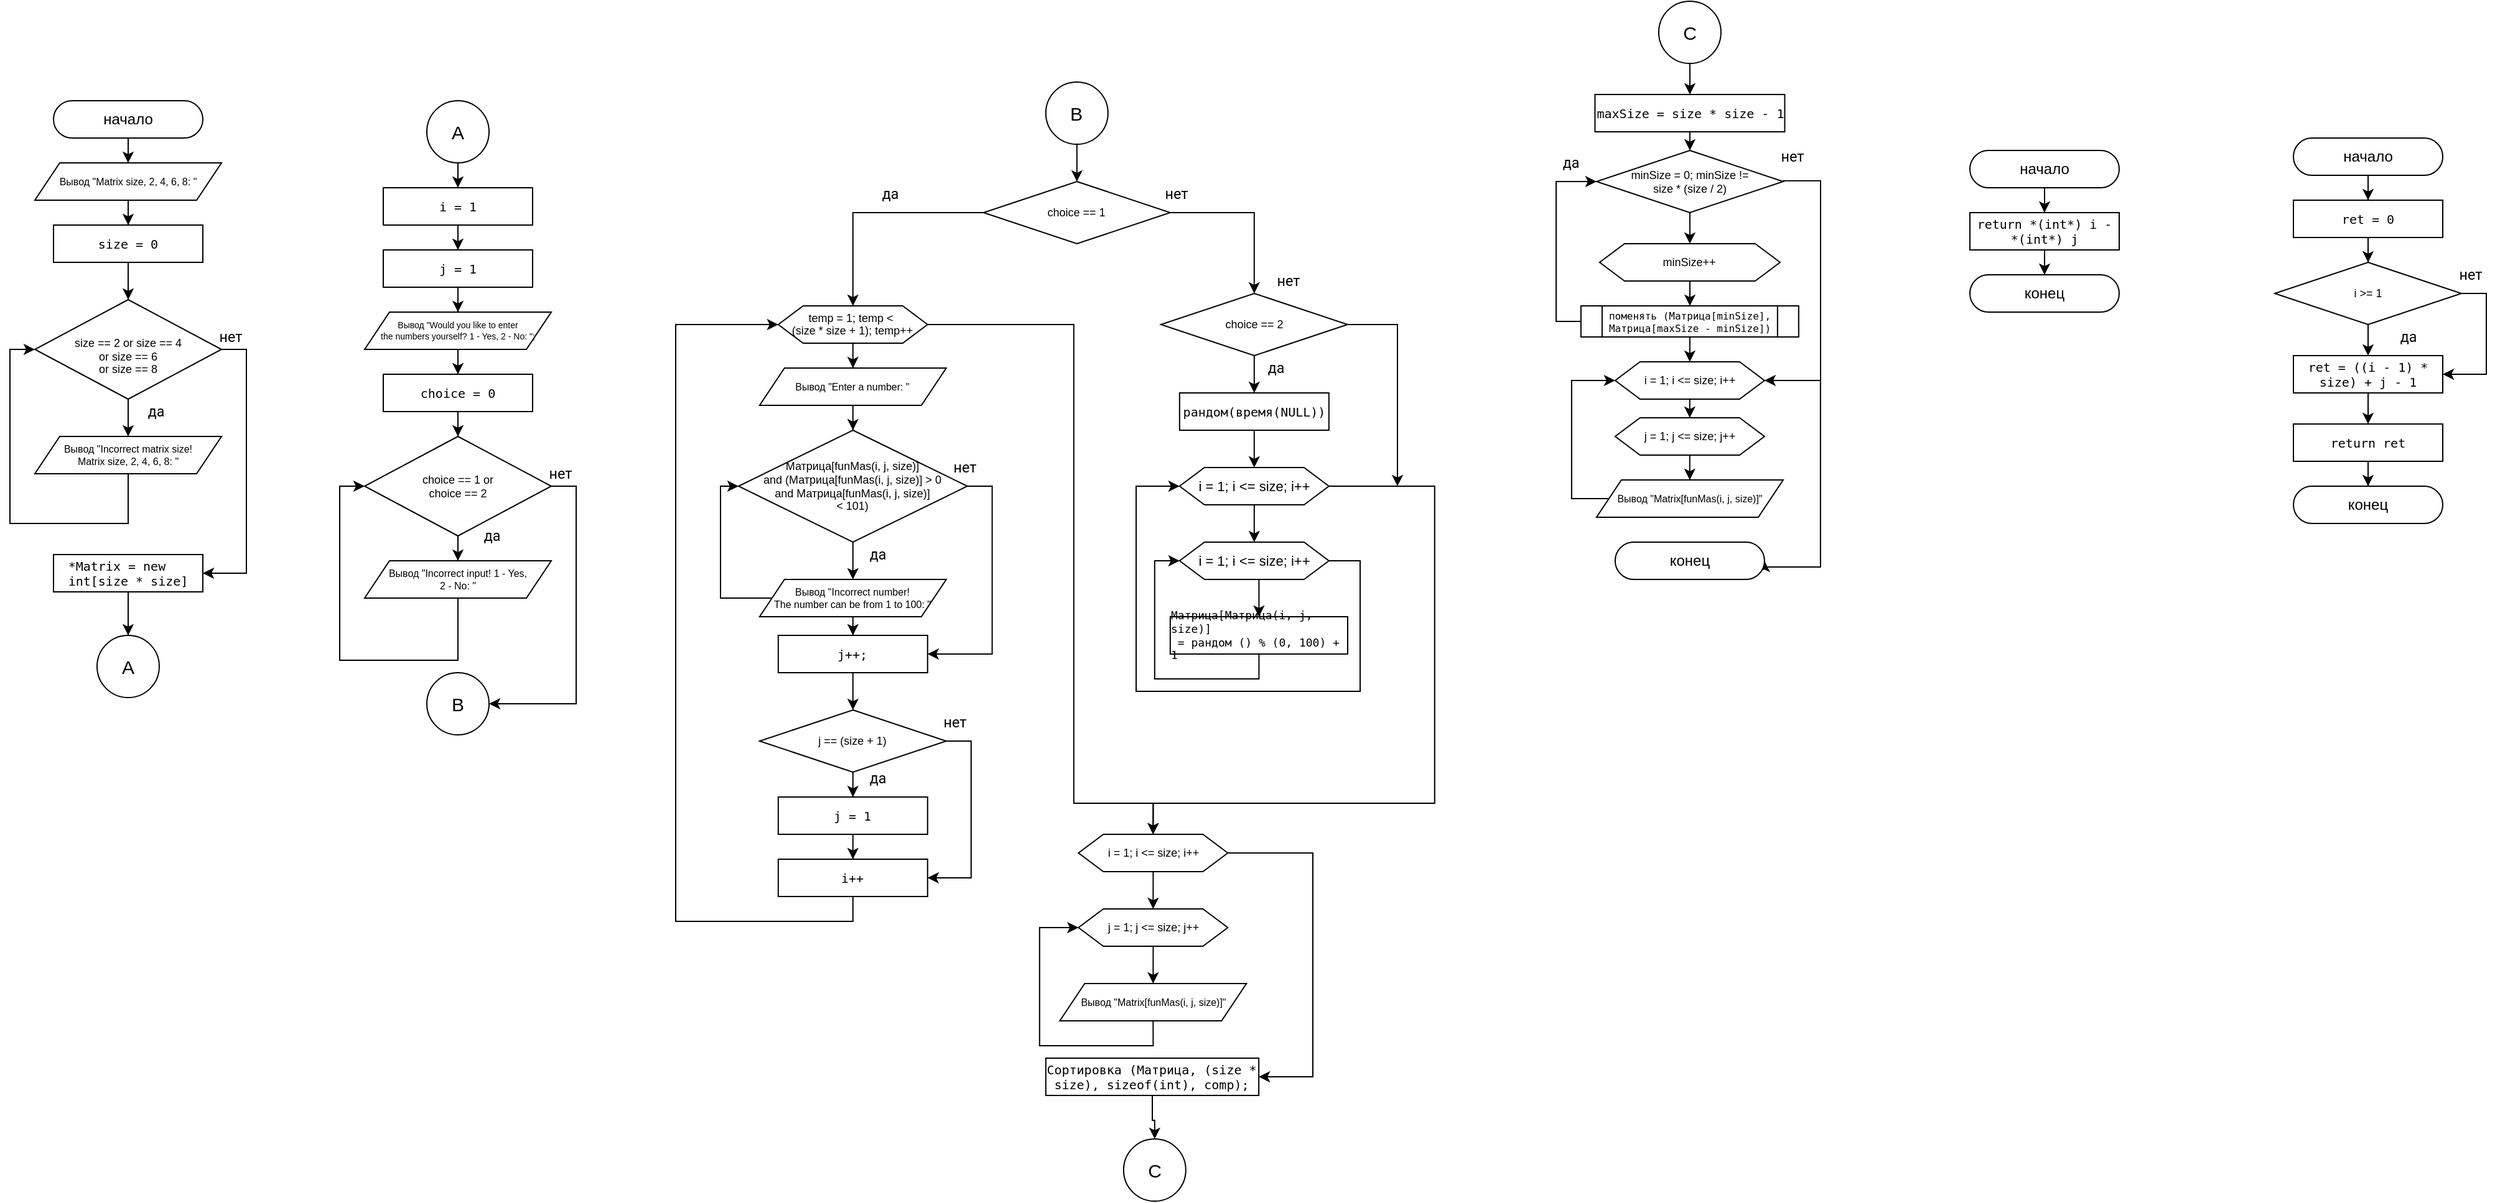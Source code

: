 <mxfile version="20.8.7" type="github">
  <diagram id="Y_IEjuaI5cXqmgyy_hS7" name="Страница">
    <mxGraphModel dx="850" dy="548" grid="1" gridSize="10" guides="1" tooltips="1" connect="1" arrows="1" fold="1" page="1" pageScale="1" pageWidth="2339" pageHeight="3300" math="0" shadow="0">
      <root>
        <mxCell id="0" />
        <mxCell id="1" parent="0" />
        <mxCell id="x-5i89btCheIKK4FW-0--2" style="edgeStyle=orthogonalEdgeStyle;rounded=0;orthogonalLoop=1;jettySize=auto;html=1;exitX=0.5;exitY=1;exitDx=0;exitDy=0;entryX=0.5;entryY=0;entryDx=0;entryDy=0;fontSize=8;" parent="1" source="mK9rLq9zBM36WiXKrl_F-1" target="x-5i89btCheIKK4FW-0--1" edge="1">
          <mxGeometry relative="1" as="geometry" />
        </mxCell>
        <mxCell id="mK9rLq9zBM36WiXKrl_F-1" value="начало" style="rounded=1;whiteSpace=wrap;html=1;arcSize=50;" parent="1" vertex="1">
          <mxGeometry x="230" y="120" width="120" height="30" as="geometry" />
        </mxCell>
        <mxCell id="x-5i89btCheIKK4FW-0--5" style="edgeStyle=orthogonalEdgeStyle;rounded=0;orthogonalLoop=1;jettySize=auto;html=1;entryX=0.5;entryY=0;entryDx=0;entryDy=0;fontSize=8;" parent="1" source="x-5i89btCheIKK4FW-0--1" target="x-5i89btCheIKK4FW-0--4" edge="1">
          <mxGeometry relative="1" as="geometry" />
        </mxCell>
        <mxCell id="x-5i89btCheIKK4FW-0--1" value="Вывод &quot;Matrix size, 2, 4, 6, 8: &quot;" style="shape=parallelogram;perimeter=parallelogramPerimeter;whiteSpace=wrap;html=1;fixedSize=1;fontSize=8;" parent="1" vertex="1">
          <mxGeometry x="215" y="170" width="150" height="30" as="geometry" />
        </mxCell>
        <mxCell id="7kiHVKLl3Hh9KTPLmdak-2" style="edgeStyle=orthogonalEdgeStyle;rounded=0;orthogonalLoop=1;jettySize=auto;html=1;entryX=0.5;entryY=0;entryDx=0;entryDy=0;fontSize=10;fontColor=#000000;" parent="1" source="x-5i89btCheIKK4FW-0--4" target="7kiHVKLl3Hh9KTPLmdak-1" edge="1">
          <mxGeometry relative="1" as="geometry" />
        </mxCell>
        <mxCell id="x-5i89btCheIKK4FW-0--4" value="&lt;div style=&quot;text-align: start; font-size: 10px;&quot;&gt;&lt;font face=&quot;monospace&quot; style=&quot;font-size: 10px;&quot;&gt;&lt;span style=&quot;font-size: 10px;&quot;&gt;size = 0&lt;/span&gt;&lt;/font&gt;&lt;br style=&quot;font-size: 10px;&quot;&gt;&lt;/div&gt;" style="rounded=0;whiteSpace=wrap;html=1;fontSize=10;" parent="1" vertex="1">
          <mxGeometry x="230" y="220" width="120" height="30" as="geometry" />
        </mxCell>
        <mxCell id="gKPYOEt3Fv3rmLkNHYa5-2" style="edgeStyle=orthogonalEdgeStyle;rounded=0;orthogonalLoop=1;jettySize=auto;html=1;entryX=0.5;entryY=0;entryDx=0;entryDy=0;fontSize=8;fontColor=#000000;" parent="1" source="7kiHVKLl3Hh9KTPLmdak-1" target="gKPYOEt3Fv3rmLkNHYa5-1" edge="1">
          <mxGeometry relative="1" as="geometry" />
        </mxCell>
        <mxCell id="L-mXM3Cv-d_AuBKnk3uo-3" style="edgeStyle=orthogonalEdgeStyle;rounded=0;orthogonalLoop=1;jettySize=auto;html=1;entryX=1;entryY=0.5;entryDx=0;entryDy=0;fontSize=8;fontColor=#000000;" parent="1" source="7kiHVKLl3Hh9KTPLmdak-1" target="L-mXM3Cv-d_AuBKnk3uo-2" edge="1">
          <mxGeometry relative="1" as="geometry">
            <Array as="points">
              <mxPoint x="385" y="320" />
              <mxPoint x="385" y="500" />
            </Array>
          </mxGeometry>
        </mxCell>
        <mxCell id="7kiHVKLl3Hh9KTPLmdak-1" value="&lt;br&gt;size == 2 or size == 4&lt;br&gt;or size == 6&lt;br&gt;or size == 8" style="rhombus;whiteSpace=wrap;html=1;fontSize=9;fontColor=#000000;" parent="1" vertex="1">
          <mxGeometry x="215" y="280" width="150" height="80" as="geometry" />
        </mxCell>
        <mxCell id="dNXK61_6NxY2yGkSKpoL-3" style="edgeStyle=orthogonalEdgeStyle;rounded=0;orthogonalLoop=1;jettySize=auto;html=1;fontSize=8;fontColor=#000000;entryX=0;entryY=0.5;entryDx=0;entryDy=0;" parent="1" source="gKPYOEt3Fv3rmLkNHYa5-1" target="7kiHVKLl3Hh9KTPLmdak-1" edge="1">
          <mxGeometry relative="1" as="geometry">
            <mxPoint x="260" y="440" as="targetPoint" />
            <Array as="points">
              <mxPoint x="290" y="460" />
              <mxPoint x="195" y="460" />
              <mxPoint x="195" y="320" />
            </Array>
          </mxGeometry>
        </mxCell>
        <mxCell id="gKPYOEt3Fv3rmLkNHYa5-1" value="Вывод &quot;Incorrect matrix size!&lt;br&gt;Matrix size, 2, 4, 6, 8: &quot;" style="shape=parallelogram;perimeter=parallelogramPerimeter;whiteSpace=wrap;html=1;fixedSize=1;fontSize=8;" parent="1" vertex="1">
          <mxGeometry x="215" y="390" width="150" height="30" as="geometry" />
        </mxCell>
        <mxCell id="dNXK61_6NxY2yGkSKpoL-1" value="&lt;div style=&quot;font-size: 1px&quot;&gt;&lt;font style=&quot;font-size:11.64px;font-family:Roboto;color:#000000;direction:ltr;letter-spacing:0px;line-height:120%;opacity:1&quot;&gt;да&lt;/font&gt;&lt;/div&gt;" style="verticalAlign=middle;align=center;vsdxID=70;fillColor=none;gradientColor=none;shape=stencil(nZBRDoQgDERP03+WHsHFe5iISyOCQdT19kIaIxq//Jtp3zTpAFaTaUYNUkwx+F6v1EYD+AUpyRkdKCYFqACrzgf9C352LfuxyWRWg1/yhT/nRE5IsZWuZtCSK8CPeI0e/hF+jV7AJM4PO7KWCyr390bSiNtEtQM=);strokeColor=none;strokeWidth=2;spacingTop=-3;spacingBottom=-3;spacingLeft=-3;spacingRight=-3;points=[];labelBackgroundColor=none;rounded=0;html=1;whiteSpace=wrap;" parent="1" vertex="1">
          <mxGeometry x="290" y="350" width="45" height="40" as="geometry" />
        </mxCell>
        <mxCell id="L-mXM3Cv-d_AuBKnk3uo-1" value="&lt;div style=&quot;font-size: 1px&quot;&gt;&lt;font style=&quot;font-size:11.64px;font-family:Roboto;color:#000000;direction:ltr;letter-spacing:0px;line-height:120%;opacity:1&quot;&gt;нет&lt;/font&gt;&lt;/div&gt;" style="verticalAlign=middle;align=center;vsdxID=70;fillColor=none;gradientColor=none;shape=stencil(nZBRDoQgDERP03+WHsHFe5iISyOCQdT19kIaIxq//Jtp3zTpAFaTaUYNUkwx+F6v1EYD+AUpyRkdKCYFqACrzgf9C352LfuxyWRWg1/yhT/nRE5IsZWuZtCSK8CPeI0e/hF+jV7AJM4PO7KWCyr390bSiNtEtQM=);strokeColor=none;strokeWidth=2;spacingTop=-3;spacingBottom=-3;spacingLeft=-3;spacingRight=-3;points=[];labelBackgroundColor=none;rounded=0;html=1;whiteSpace=wrap;" parent="1" vertex="1">
          <mxGeometry x="350" y="290" width="45" height="40" as="geometry" />
        </mxCell>
        <mxCell id="N0W7kDuVUC-aVpAv9dN8-10" style="edgeStyle=orthogonalEdgeStyle;rounded=0;orthogonalLoop=1;jettySize=auto;html=1;" parent="1" source="L-mXM3Cv-d_AuBKnk3uo-2" target="N0W7kDuVUC-aVpAv9dN8-9" edge="1">
          <mxGeometry relative="1" as="geometry" />
        </mxCell>
        <mxCell id="L-mXM3Cv-d_AuBKnk3uo-2" value="&lt;div style=&quot;text-align: start;&quot;&gt;&lt;font face=&quot;monospace&quot;&gt;*Matrix = new&amp;nbsp;&lt;/font&gt;&lt;/div&gt;&lt;div style=&quot;text-align: start;&quot;&gt;&lt;font face=&quot;monospace&quot;&gt;int[size * size]&lt;/font&gt;&lt;br style=&quot;font-size: 10px;&quot;&gt;&lt;/div&gt;" style="rounded=0;whiteSpace=wrap;html=1;fontSize=10;" parent="1" vertex="1">
          <mxGeometry x="230" y="485" width="120" height="30" as="geometry" />
        </mxCell>
        <mxCell id="L-mXM3Cv-d_AuBKnk3uo-9" style="edgeStyle=orthogonalEdgeStyle;rounded=0;orthogonalLoop=1;jettySize=auto;html=1;fontSize=8;fontColor=#000000;" parent="1" source="L-mXM3Cv-d_AuBKnk3uo-4" target="L-mXM3Cv-d_AuBKnk3uo-7" edge="1">
          <mxGeometry relative="1" as="geometry" />
        </mxCell>
        <mxCell id="L-mXM3Cv-d_AuBKnk3uo-4" value="&lt;div style=&quot;text-align: start;&quot;&gt;&lt;font face=&quot;monospace&quot;&gt;i = 1&lt;/font&gt;&lt;br style=&quot;font-size: 10px;&quot;&gt;&lt;/div&gt;" style="rounded=0;whiteSpace=wrap;html=1;fontSize=10;" parent="1" vertex="1">
          <mxGeometry x="495" y="190" width="120" height="30" as="geometry" />
        </mxCell>
        <mxCell id="Vgryb9gDiLOZH6jaNf02-2" style="edgeStyle=orthogonalEdgeStyle;rounded=0;orthogonalLoop=1;jettySize=auto;html=1;fontSize=8;fontColor=#000000;" parent="1" source="L-mXM3Cv-d_AuBKnk3uo-7" target="Vgryb9gDiLOZH6jaNf02-1" edge="1">
          <mxGeometry relative="1" as="geometry" />
        </mxCell>
        <mxCell id="L-mXM3Cv-d_AuBKnk3uo-7" value="&lt;div style=&quot;text-align: start;&quot;&gt;&lt;font face=&quot;monospace&quot;&gt;j = 1&lt;/font&gt;&lt;/div&gt;" style="rounded=0;whiteSpace=wrap;html=1;fontSize=10;" parent="1" vertex="1">
          <mxGeometry x="495" y="240" width="120" height="30" as="geometry" />
        </mxCell>
        <mxCell id="Vgryb9gDiLOZH6jaNf02-4" style="edgeStyle=orthogonalEdgeStyle;rounded=0;orthogonalLoop=1;jettySize=auto;html=1;fontSize=7;fontColor=#000000;" parent="1" source="Vgryb9gDiLOZH6jaNf02-1" target="Vgryb9gDiLOZH6jaNf02-3" edge="1">
          <mxGeometry relative="1" as="geometry" />
        </mxCell>
        <mxCell id="Vgryb9gDiLOZH6jaNf02-1" value="Вывод&amp;nbsp;&quot;Would you like to enter&lt;br&gt;the numbers yourself? 1 - Yes, 2 - No: &quot;;" style="shape=parallelogram;perimeter=parallelogramPerimeter;whiteSpace=wrap;html=1;fixedSize=1;fontSize=7;" parent="1" vertex="1">
          <mxGeometry x="480" y="290" width="150" height="30" as="geometry" />
        </mxCell>
        <mxCell id="Vgryb9gDiLOZH6jaNf02-6" style="edgeStyle=orthogonalEdgeStyle;rounded=0;orthogonalLoop=1;jettySize=auto;html=1;fontSize=7;fontColor=#000000;" parent="1" source="Vgryb9gDiLOZH6jaNf02-3" target="Vgryb9gDiLOZH6jaNf02-5" edge="1">
          <mxGeometry relative="1" as="geometry" />
        </mxCell>
        <mxCell id="Vgryb9gDiLOZH6jaNf02-3" value="&lt;div style=&quot;text-align: start;&quot;&gt;&lt;font face=&quot;monospace&quot;&gt;choice = 0&lt;/font&gt;&lt;br&gt;&lt;/div&gt;" style="rounded=0;whiteSpace=wrap;html=1;fontSize=10;" parent="1" vertex="1">
          <mxGeometry x="495" y="340" width="120" height="30" as="geometry" />
        </mxCell>
        <mxCell id="Vgryb9gDiLOZH6jaNf02-10" style="edgeStyle=orthogonalEdgeStyle;rounded=0;orthogonalLoop=1;jettySize=auto;html=1;entryX=0.5;entryY=0;entryDx=0;entryDy=0;fontSize=7;fontColor=#000000;" parent="1" source="Vgryb9gDiLOZH6jaNf02-5" target="Vgryb9gDiLOZH6jaNf02-8" edge="1">
          <mxGeometry relative="1" as="geometry" />
        </mxCell>
        <mxCell id="iJHdDsr6rusAqH_irIRD-3" style="edgeStyle=orthogonalEdgeStyle;rounded=0;orthogonalLoop=1;jettySize=auto;html=1;entryX=1;entryY=0.5;entryDx=0;entryDy=0;fontSize=7;fontColor=#000000;" parent="1" source="Vgryb9gDiLOZH6jaNf02-5" target="iJHdDsr6rusAqH_irIRD-6" edge="1">
          <mxGeometry relative="1" as="geometry">
            <Array as="points">
              <mxPoint x="650" y="430" />
              <mxPoint x="650" y="605" />
            </Array>
          </mxGeometry>
        </mxCell>
        <mxCell id="Vgryb9gDiLOZH6jaNf02-5" value="choice == 1 or&lt;br&gt;choice == 2" style="rhombus;whiteSpace=wrap;html=1;fontSize=9;fontColor=#000000;" parent="1" vertex="1">
          <mxGeometry x="480" y="390" width="150" height="80" as="geometry" />
        </mxCell>
        <mxCell id="Vgryb9gDiLOZH6jaNf02-7" value="&lt;div style=&quot;font-size: 1px&quot;&gt;&lt;font style=&quot;font-size:11.64px;font-family:Roboto;color:#000000;direction:ltr;letter-spacing:0px;line-height:120%;opacity:1&quot;&gt;да&lt;/font&gt;&lt;/div&gt;" style="verticalAlign=middle;align=center;vsdxID=70;fillColor=none;gradientColor=none;shape=stencil(nZBRDoQgDERP03+WHsHFe5iISyOCQdT19kIaIxq//Jtp3zTpAFaTaUYNUkwx+F6v1EYD+AUpyRkdKCYFqACrzgf9C352LfuxyWRWg1/yhT/nRE5IsZWuZtCSK8CPeI0e/hF+jV7AJM4PO7KWCyr390bSiNtEtQM=);strokeColor=none;strokeWidth=2;spacingTop=-3;spacingBottom=-3;spacingLeft=-3;spacingRight=-3;points=[];labelBackgroundColor=none;rounded=0;html=1;whiteSpace=wrap;" parent="1" vertex="1">
          <mxGeometry x="560" y="450" width="45" height="40" as="geometry" />
        </mxCell>
        <mxCell id="8NCHQJnMdUx-2anBJfDz-2" style="edgeStyle=orthogonalEdgeStyle;rounded=0;orthogonalLoop=1;jettySize=auto;html=1;entryX=0;entryY=0.5;entryDx=0;entryDy=0;" parent="1" source="Vgryb9gDiLOZH6jaNf02-8" target="Vgryb9gDiLOZH6jaNf02-5" edge="1">
          <mxGeometry relative="1" as="geometry">
            <mxPoint x="530.0" y="550" as="targetPoint" />
            <Array as="points">
              <mxPoint x="555" y="570" />
              <mxPoint x="460" y="570" />
              <mxPoint x="460" y="430" />
            </Array>
          </mxGeometry>
        </mxCell>
        <mxCell id="Vgryb9gDiLOZH6jaNf02-8" value="Вывод &quot;Incorrect input! 1 - Yes,&lt;br&gt;2 - No: &quot;" style="shape=parallelogram;perimeter=parallelogramPerimeter;whiteSpace=wrap;html=1;fixedSize=1;fontSize=8;" parent="1" vertex="1">
          <mxGeometry x="480" y="490" width="150" height="30" as="geometry" />
        </mxCell>
        <mxCell id="Ya9WaFf-Ww1iV_hvgO92-3" style="edgeStyle=orthogonalEdgeStyle;rounded=0;orthogonalLoop=1;jettySize=auto;html=1;exitX=1;exitY=0.5;exitDx=0;exitDy=0;fontSize=15;fontColor=#000000;" parent="1" source="Vgryb9gDiLOZH6jaNf02-19" target="Ya9WaFf-Ww1iV_hvgO92-2" edge="1">
          <mxGeometry relative="1" as="geometry" />
        </mxCell>
        <mxCell id="zFifRnaLhtfO3RkuBxcG-10" style="edgeStyle=orthogonalEdgeStyle;rounded=0;orthogonalLoop=1;jettySize=auto;html=1;exitX=0;exitY=0.5;exitDx=0;exitDy=0;entryX=0.5;entryY=0;entryDx=0;entryDy=0;fontSize=9;fontColor=#000000;" parent="1" source="Vgryb9gDiLOZH6jaNf02-19" target="zFifRnaLhtfO3RkuBxcG-8" edge="1">
          <mxGeometry relative="1" as="geometry" />
        </mxCell>
        <mxCell id="Vgryb9gDiLOZH6jaNf02-19" value="choice == 1" style="rhombus;whiteSpace=wrap;html=1;fontSize=9;fontColor=#000000;" parent="1" vertex="1">
          <mxGeometry x="977.41" y="185" width="150" height="50" as="geometry" />
        </mxCell>
        <mxCell id="iJHdDsr6rusAqH_irIRD-4" value="&lt;div style=&quot;font-size: 1px&quot;&gt;&lt;font style=&quot;font-size:11.64px;font-family:Roboto;color:#000000;direction:ltr;letter-spacing:0px;line-height:120%;opacity:1&quot;&gt;нет&lt;/font&gt;&lt;/div&gt;" style="verticalAlign=middle;align=center;vsdxID=70;fillColor=none;gradientColor=none;shape=stencil(nZBRDoQgDERP03+WHsHFe5iISyOCQdT19kIaIxq//Jtp3zTpAFaTaUYNUkwx+F6v1EYD+AUpyRkdKCYFqACrzgf9C352LfuxyWRWg1/yhT/nRE5IsZWuZtCSK8CPeI0e/hF+jV7AJM4PO7KWCyr390bSiNtEtQM=);strokeColor=none;strokeWidth=2;spacingTop=-3;spacingBottom=-3;spacingLeft=-3;spacingRight=-3;points=[];labelBackgroundColor=none;rounded=0;html=1;whiteSpace=wrap;" parent="1" vertex="1">
          <mxGeometry x="615" y="400" width="45" height="40" as="geometry" />
        </mxCell>
        <mxCell id="iJHdDsr6rusAqH_irIRD-6" value="B" style="ellipse;whiteSpace=wrap;html=1;aspect=fixed;fontSize=15;fontColor=#000000;" parent="1" vertex="1">
          <mxGeometry x="530" y="580" width="50" height="50" as="geometry" />
        </mxCell>
        <mxCell id="Ya9WaFf-Ww1iV_hvgO92-1" style="edgeStyle=orthogonalEdgeStyle;rounded=0;orthogonalLoop=1;jettySize=auto;html=1;entryX=0.5;entryY=0;entryDx=0;entryDy=0;fontSize=15;fontColor=#000000;" parent="1" source="iJHdDsr6rusAqH_irIRD-8" target="Vgryb9gDiLOZH6jaNf02-19" edge="1">
          <mxGeometry relative="1" as="geometry" />
        </mxCell>
        <mxCell id="iJHdDsr6rusAqH_irIRD-8" value="B" style="ellipse;whiteSpace=wrap;html=1;aspect=fixed;fontSize=15;fontColor=#000000;" parent="1" vertex="1">
          <mxGeometry x="1027.41" y="105" width="50" height="50" as="geometry" />
        </mxCell>
        <mxCell id="Ya9WaFf-Ww1iV_hvgO92-10" style="edgeStyle=orthogonalEdgeStyle;rounded=0;orthogonalLoop=1;jettySize=auto;html=1;entryX=0.5;entryY=0;entryDx=0;entryDy=0;fontSize=15;fontColor=#000000;" parent="1" source="Ya9WaFf-Ww1iV_hvgO92-2" target="Ya9WaFf-Ww1iV_hvgO92-9" edge="1">
          <mxGeometry relative="1" as="geometry" />
        </mxCell>
        <mxCell id="rZdgDmNGVRU-iJa5tlLn-8" style="edgeStyle=orthogonalEdgeStyle;rounded=0;orthogonalLoop=1;jettySize=auto;html=1;" parent="1" source="Ya9WaFf-Ww1iV_hvgO92-2" edge="1">
          <mxGeometry relative="1" as="geometry">
            <mxPoint x="1310" y="430" as="targetPoint" />
            <Array as="points">
              <mxPoint x="1310" y="300" />
              <mxPoint x="1310" y="405" />
            </Array>
          </mxGeometry>
        </mxCell>
        <mxCell id="Ya9WaFf-Ww1iV_hvgO92-2" value="choice == 2" style="rhombus;whiteSpace=wrap;html=1;fontSize=9;fontColor=#000000;" parent="1" vertex="1">
          <mxGeometry x="1119.91" y="275" width="150" height="50" as="geometry" />
        </mxCell>
        <mxCell id="Ya9WaFf-Ww1iV_hvgO92-4" value="&lt;div style=&quot;font-size: 1px&quot;&gt;&lt;font style=&quot;font-size:11.64px;font-family:Roboto;color:#000000;direction:ltr;letter-spacing:0px;line-height:120%;opacity:1&quot;&gt;нет&lt;/font&gt;&lt;/div&gt;" style="verticalAlign=middle;align=center;vsdxID=70;fillColor=none;gradientColor=none;shape=stencil(nZBRDoQgDERP03+WHsHFe5iISyOCQdT19kIaIxq//Jtp3zTpAFaTaUYNUkwx+F6v1EYD+AUpyRkdKCYFqACrzgf9C352LfuxyWRWg1/yhT/nRE5IsZWuZtCSK8CPeI0e/hF+jV7AJM4PO7KWCyr390bSiNtEtQM=);strokeColor=none;strokeWidth=2;spacingTop=-3;spacingBottom=-3;spacingLeft=-3;spacingRight=-3;points=[];labelBackgroundColor=none;rounded=0;html=1;whiteSpace=wrap;" parent="1" vertex="1">
          <mxGeometry x="1199.91" y="245" width="45" height="40" as="geometry" />
        </mxCell>
        <mxCell id="Ya9WaFf-Ww1iV_hvgO92-5" value="&lt;div style=&quot;font-size: 1px&quot;&gt;&lt;font style=&quot;font-size:11.64px;font-family:Roboto;color:#000000;direction:ltr;letter-spacing:0px;line-height:120%;opacity:1&quot;&gt;нет&lt;/font&gt;&lt;/div&gt;" style="verticalAlign=middle;align=center;vsdxID=70;fillColor=none;gradientColor=none;shape=stencil(nZBRDoQgDERP03+WHsHFe5iISyOCQdT19kIaIxq//Jtp3zTpAFaTaUYNUkwx+F6v1EYD+AUpyRkdKCYFqACrzgf9C352LfuxyWRWg1/yhT/nRE5IsZWuZtCSK8CPeI0e/hF+jV7AJM4PO7KWCyr390bSiNtEtQM=);strokeColor=none;strokeWidth=2;spacingTop=-3;spacingBottom=-3;spacingLeft=-3;spacingRight=-3;points=[];labelBackgroundColor=none;rounded=0;html=1;whiteSpace=wrap;" parent="1" vertex="1">
          <mxGeometry x="1109.91" y="175" width="45" height="40" as="geometry" />
        </mxCell>
        <mxCell id="Ya9WaFf-Ww1iV_hvgO92-8" value="&lt;div style=&quot;font-size: 1px&quot;&gt;&lt;font style=&quot;font-size:11.64px;font-family:Roboto;color:#000000;direction:ltr;letter-spacing:0px;line-height:120%;opacity:1&quot;&gt;да&lt;/font&gt;&lt;/div&gt;" style="verticalAlign=middle;align=center;vsdxID=70;fillColor=none;gradientColor=none;shape=stencil(nZBRDoQgDERP03+WHsHFe5iISyOCQdT19kIaIxq//Jtp3zTpAFaTaUYNUkwx+F6v1EYD+AUpyRkdKCYFqACrzgf9C352LfuxyWRWg1/yhT/nRE5IsZWuZtCSK8CPeI0e/hF+jV7AJM4PO7KWCyr390bSiNtEtQM=);strokeColor=none;strokeWidth=2;spacingTop=-3;spacingBottom=-3;spacingLeft=-3;spacingRight=-3;points=[];labelBackgroundColor=none;rounded=0;html=1;whiteSpace=wrap;" parent="1" vertex="1">
          <mxGeometry x="1189.91" y="315" width="45" height="40" as="geometry" />
        </mxCell>
        <mxCell id="Ya9WaFf-Ww1iV_hvgO92-12" style="edgeStyle=orthogonalEdgeStyle;rounded=0;orthogonalLoop=1;jettySize=auto;html=1;entryX=0.5;entryY=0;entryDx=0;entryDy=0;fontSize=15;fontColor=#000000;" parent="1" source="Ya9WaFf-Ww1iV_hvgO92-9" target="Ya9WaFf-Ww1iV_hvgO92-11" edge="1">
          <mxGeometry relative="1" as="geometry" />
        </mxCell>
        <mxCell id="Ya9WaFf-Ww1iV_hvgO92-9" value="&lt;div style=&quot;text-align: start;&quot;&gt;&lt;font face=&quot;monospace&quot;&gt;рандом(время(NULL))&lt;/font&gt;&lt;/div&gt;" style="rounded=0;whiteSpace=wrap;html=1;fontSize=10;" parent="1" vertex="1">
          <mxGeometry x="1134.91" y="355" width="120" height="30" as="geometry" />
        </mxCell>
        <mxCell id="zFifRnaLhtfO3RkuBxcG-1" style="edgeStyle=orthogonalEdgeStyle;rounded=0;orthogonalLoop=1;jettySize=auto;html=1;entryX=0.5;entryY=0;entryDx=0;entryDy=0;fontSize=11;fontColor=#000000;" parent="1" source="Ya9WaFf-Ww1iV_hvgO92-11" target="Ya9WaFf-Ww1iV_hvgO92-13" edge="1">
          <mxGeometry relative="1" as="geometry" />
        </mxCell>
        <mxCell id="N0W7kDuVUC-aVpAv9dN8-4" style="edgeStyle=orthogonalEdgeStyle;rounded=0;orthogonalLoop=1;jettySize=auto;html=1;entryX=0.5;entryY=0;entryDx=0;entryDy=0;" parent="1" source="Ya9WaFf-Ww1iV_hvgO92-11" target="gsnBIKtLNCOfd-IFYn_V-1" edge="1">
          <mxGeometry relative="1" as="geometry">
            <Array as="points">
              <mxPoint x="1339.91" y="430" />
              <mxPoint x="1339.91" y="685" />
              <mxPoint x="1113.91" y="685" />
            </Array>
          </mxGeometry>
        </mxCell>
        <mxCell id="Ya9WaFf-Ww1iV_hvgO92-11" value="&lt;p style=&quot;line-height: 110%; font-size: 11px;&quot;&gt;&lt;font style=&quot;font-size: 11px;&quot;&gt;i = 1; i &amp;lt;= size; i++&lt;/font&gt;&lt;/p&gt;" style="shape=hexagon;perimeter=hexagonPerimeter2;whiteSpace=wrap;html=1;fixedSize=1;fontSize=11;fontColor=#000000;" parent="1" vertex="1">
          <mxGeometry x="1134.91" y="415" width="120" height="30" as="geometry" />
        </mxCell>
        <mxCell id="zFifRnaLhtfO3RkuBxcG-3" style="edgeStyle=orthogonalEdgeStyle;rounded=0;orthogonalLoop=1;jettySize=auto;html=1;exitX=0.5;exitY=1;exitDx=0;exitDy=0;entryX=0.5;entryY=0;entryDx=0;entryDy=0;fontSize=9;fontColor=#000000;" parent="1" source="Ya9WaFf-Ww1iV_hvgO92-13" target="zFifRnaLhtfO3RkuBxcG-2" edge="1">
          <mxGeometry relative="1" as="geometry" />
        </mxCell>
        <mxCell id="zFifRnaLhtfO3RkuBxcG-6" style="edgeStyle=orthogonalEdgeStyle;rounded=0;orthogonalLoop=1;jettySize=auto;html=1;exitX=1;exitY=0.5;exitDx=0;exitDy=0;entryX=0;entryY=0.5;entryDx=0;entryDy=0;fontSize=9;fontColor=#000000;" parent="1" source="Ya9WaFf-Ww1iV_hvgO92-13" target="Ya9WaFf-Ww1iV_hvgO92-11" edge="1">
          <mxGeometry relative="1" as="geometry">
            <Array as="points">
              <mxPoint x="1280" y="490" />
              <mxPoint x="1280" y="595" />
              <mxPoint x="1100" y="595" />
              <mxPoint x="1100" y="430" />
            </Array>
          </mxGeometry>
        </mxCell>
        <mxCell id="Ya9WaFf-Ww1iV_hvgO92-13" value="&lt;p style=&quot;line-height: 110%; font-size: 11px;&quot;&gt;&lt;font style=&quot;font-size: 11px;&quot;&gt;i = 1; i &amp;lt;= size; i++&lt;/font&gt;&lt;/p&gt;" style="shape=hexagon;perimeter=hexagonPerimeter2;whiteSpace=wrap;html=1;fixedSize=1;fontSize=11;fontColor=#000000;" parent="1" vertex="1">
          <mxGeometry x="1134.91" y="475" width="120" height="30" as="geometry" />
        </mxCell>
        <mxCell id="zFifRnaLhtfO3RkuBxcG-7" style="edgeStyle=orthogonalEdgeStyle;rounded=0;orthogonalLoop=1;jettySize=auto;html=1;exitX=0.5;exitY=1;exitDx=0;exitDy=0;entryX=0;entryY=0.5;entryDx=0;entryDy=0;fontSize=9;fontColor=#000000;" parent="1" source="zFifRnaLhtfO3RkuBxcG-2" target="Ya9WaFf-Ww1iV_hvgO92-13" edge="1">
          <mxGeometry relative="1" as="geometry" />
        </mxCell>
        <mxCell id="zFifRnaLhtfO3RkuBxcG-2" value="&lt;div style=&quot;text-align: start; font-size: 9px;&quot;&gt;&lt;span style=&quot;font-family: monospace; background-color: initial;&quot;&gt;Матрица[Матрица(i, j, size&lt;/span&gt;&lt;span style=&quot;background-color: initial; font-family: monospace;&quot;&gt;)]&lt;/span&gt;&lt;/div&gt;&lt;div style=&quot;text-align: start; font-size: 9px;&quot;&gt;&lt;span style=&quot;background-color: initial; font-family: monospace;&quot;&gt;&amp;nbsp;&lt;/span&gt;&lt;font style=&quot;background-color: initial;&quot; face=&quot;monospace&quot;&gt;=&amp;nbsp;&lt;/font&gt;&lt;font style=&quot;background-color: initial;&quot; face=&quot;monospace&quot;&gt;рандом ()&amp;nbsp;&lt;/font&gt;&lt;span style=&quot;background-color: initial; font-family: monospace;&quot;&gt;% (0, 100) + 1&lt;/span&gt;&lt;/div&gt;" style="rounded=0;whiteSpace=wrap;html=1;fontSize=9;" parent="1" vertex="1">
          <mxGeometry x="1127.41" y="535" width="142.59" height="30" as="geometry" />
        </mxCell>
        <mxCell id="zFifRnaLhtfO3RkuBxcG-13" style="edgeStyle=orthogonalEdgeStyle;rounded=0;orthogonalLoop=1;jettySize=auto;html=1;entryX=0.5;entryY=0;entryDx=0;entryDy=0;fontSize=9;fontColor=default;" parent="1" source="zFifRnaLhtfO3RkuBxcG-8" target="zFifRnaLhtfO3RkuBxcG-12" edge="1">
          <mxGeometry relative="1" as="geometry" />
        </mxCell>
        <mxCell id="N0W7kDuVUC-aVpAv9dN8-3" style="edgeStyle=orthogonalEdgeStyle;rounded=0;orthogonalLoop=1;jettySize=auto;html=1;entryX=0.5;entryY=0;entryDx=0;entryDy=0;" parent="1" source="zFifRnaLhtfO3RkuBxcG-8" target="gsnBIKtLNCOfd-IFYn_V-1" edge="1">
          <mxGeometry relative="1" as="geometry">
            <Array as="points">
              <mxPoint x="1049.91" y="300" />
              <mxPoint x="1049.91" y="685" />
              <mxPoint x="1113.91" y="685" />
            </Array>
          </mxGeometry>
        </mxCell>
        <mxCell id="zFifRnaLhtfO3RkuBxcG-8" value="&lt;p style=&quot;line-height: 110%; font-size: 9px;&quot;&gt;&lt;font style=&quot;font-size: 9px;&quot;&gt;temp = 1; temp &amp;lt;&amp;nbsp;&lt;br&gt;&lt;/font&gt;&lt;span style=&quot;background-color: initial;&quot;&gt;(size * size + 1); temp++&lt;/span&gt;&lt;/p&gt;" style="shape=hexagon;perimeter=hexagonPerimeter2;whiteSpace=wrap;html=1;fixedSize=1;fontSize=9;fontColor=default;spacing=2;verticalAlign=middle;" parent="1" vertex="1">
          <mxGeometry x="812.41" y="285" width="120" height="30" as="geometry" />
        </mxCell>
        <mxCell id="zFifRnaLhtfO3RkuBxcG-9" value="&lt;div style=&quot;font-size: 1px&quot;&gt;&lt;font style=&quot;font-size:11.64px;font-family:Roboto;color:#000000;direction:ltr;letter-spacing:0px;line-height:120%;opacity:1&quot;&gt;да&lt;/font&gt;&lt;/div&gt;" style="verticalAlign=middle;align=center;vsdxID=70;fillColor=none;gradientColor=none;shape=stencil(nZBRDoQgDERP03+WHsHFe5iISyOCQdT19kIaIxq//Jtp3zTpAFaTaUYNUkwx+F6v1EYD+AUpyRkdKCYFqACrzgf9C352LfuxyWRWg1/yhT/nRE5IsZWuZtCSK8CPeI0e/hF+jV7AJM4PO7KWCyr390bSiNtEtQM=);strokeColor=none;strokeWidth=2;spacingTop=-3;spacingBottom=-3;spacingLeft=-3;spacingRight=-3;points=[];labelBackgroundColor=none;rounded=0;html=1;whiteSpace=wrap;" parent="1" vertex="1">
          <mxGeometry x="879.91" y="175" width="45" height="40" as="geometry" />
        </mxCell>
        <mxCell id="zFifRnaLhtfO3RkuBxcG-15" style="edgeStyle=orthogonalEdgeStyle;rounded=0;orthogonalLoop=1;jettySize=auto;html=1;fontSize=9;fontColor=default;" parent="1" source="zFifRnaLhtfO3RkuBxcG-12" target="zFifRnaLhtfO3RkuBxcG-14" edge="1">
          <mxGeometry relative="1" as="geometry" />
        </mxCell>
        <mxCell id="zFifRnaLhtfO3RkuBxcG-12" value="Вывод &quot;Enter a number: &quot;" style="shape=parallelogram;perimeter=parallelogramPerimeter;whiteSpace=wrap;html=1;fixedSize=1;fontSize=8;" parent="1" vertex="1">
          <mxGeometry x="797.41" y="335" width="150" height="30" as="geometry" />
        </mxCell>
        <mxCell id="zFifRnaLhtfO3RkuBxcG-17" style="edgeStyle=orthogonalEdgeStyle;rounded=0;orthogonalLoop=1;jettySize=auto;html=1;fontSize=9;fontColor=default;" parent="1" source="zFifRnaLhtfO3RkuBxcG-14" target="zFifRnaLhtfO3RkuBxcG-16" edge="1">
          <mxGeometry relative="1" as="geometry" />
        </mxCell>
        <mxCell id="zFifRnaLhtfO3RkuBxcG-26" style="edgeStyle=orthogonalEdgeStyle;rounded=0;orthogonalLoop=1;jettySize=auto;html=1;exitX=1;exitY=0.5;exitDx=0;exitDy=0;entryX=1;entryY=0.5;entryDx=0;entryDy=0;fontSize=9;fontColor=default;" parent="1" source="zFifRnaLhtfO3RkuBxcG-14" target="zFifRnaLhtfO3RkuBxcG-23" edge="1">
          <mxGeometry relative="1" as="geometry" />
        </mxCell>
        <mxCell id="zFifRnaLhtfO3RkuBxcG-14" value="Матрица[funMas(i, j, size)]&lt;br&gt;and (Матрица[funMas(i, j, size)] &amp;gt; 0&lt;br&gt;and Матрица[funMas(i, j, size)]&lt;br&gt;&amp;lt; 101)" style="rhombus;whiteSpace=wrap;html=1;fontSize=9;fontColor=#000000;" parent="1" vertex="1">
          <mxGeometry x="780.49" y="385" width="183.84" height="90" as="geometry" />
        </mxCell>
        <mxCell id="8NCHQJnMdUx-2anBJfDz-3" style="edgeStyle=orthogonalEdgeStyle;rounded=0;orthogonalLoop=1;jettySize=auto;html=1;exitX=0;exitY=0.5;exitDx=0;exitDy=0;entryX=0;entryY=0.5;entryDx=0;entryDy=0;" parent="1" source="zFifRnaLhtfO3RkuBxcG-16" target="zFifRnaLhtfO3RkuBxcG-14" edge="1">
          <mxGeometry relative="1" as="geometry">
            <Array as="points">
              <mxPoint x="766" y="520" />
              <mxPoint x="766" y="430" />
            </Array>
          </mxGeometry>
        </mxCell>
        <mxCell id="8NCHQJnMdUx-2anBJfDz-4" style="edgeStyle=orthogonalEdgeStyle;rounded=0;orthogonalLoop=1;jettySize=auto;html=1;entryX=0.5;entryY=0;entryDx=0;entryDy=0;" parent="1" source="zFifRnaLhtfO3RkuBxcG-16" target="zFifRnaLhtfO3RkuBxcG-23" edge="1">
          <mxGeometry relative="1" as="geometry" />
        </mxCell>
        <mxCell id="zFifRnaLhtfO3RkuBxcG-16" value="Вывод &quot;Incorrect number!&lt;br&gt;The number can be from 1 to 100: &quot;" style="shape=parallelogram;perimeter=parallelogramPerimeter;whiteSpace=wrap;html=1;fixedSize=1;fontSize=8;" parent="1" vertex="1">
          <mxGeometry x="797.41" y="505" width="150" height="30" as="geometry" />
        </mxCell>
        <mxCell id="zFifRnaLhtfO3RkuBxcG-30" style="edgeStyle=orthogonalEdgeStyle;rounded=0;orthogonalLoop=1;jettySize=auto;html=1;entryX=0.5;entryY=0;entryDx=0;entryDy=0;fontSize=9;fontColor=default;" parent="1" source="zFifRnaLhtfO3RkuBxcG-23" target="zFifRnaLhtfO3RkuBxcG-29" edge="1">
          <mxGeometry relative="1" as="geometry" />
        </mxCell>
        <mxCell id="zFifRnaLhtfO3RkuBxcG-23" value="&lt;div style=&quot;text-align: start;&quot;&gt;&lt;font face=&quot;monospace&quot;&gt;j++;&lt;/font&gt;&lt;br&gt;&lt;/div&gt;" style="rounded=0;whiteSpace=wrap;html=1;fontSize=10;" parent="1" vertex="1">
          <mxGeometry x="812.41" y="550" width="120" height="30" as="geometry" />
        </mxCell>
        <mxCell id="zFifRnaLhtfO3RkuBxcG-27" value="&lt;div style=&quot;font-size: 1px&quot;&gt;&lt;font style=&quot;font-size:11.64px;font-family:Roboto;color:#000000;direction:ltr;letter-spacing:0px;line-height:120%;opacity:1&quot;&gt;да&lt;/font&gt;&lt;/div&gt;" style="verticalAlign=middle;align=center;vsdxID=70;fillColor=none;gradientColor=none;shape=stencil(nZBRDoQgDERP03+WHsHFe5iISyOCQdT19kIaIxq//Jtp3zTpAFaTaUYNUkwx+F6v1EYD+AUpyRkdKCYFqACrzgf9C352LfuxyWRWg1/yhT/nRE5IsZWuZtCSK8CPeI0e/hF+jV7AJM4PO7KWCyr390bSiNtEtQM=);strokeColor=none;strokeWidth=2;spacingTop=-3;spacingBottom=-3;spacingLeft=-3;spacingRight=-3;points=[];labelBackgroundColor=none;rounded=0;html=1;whiteSpace=wrap;" parent="1" vertex="1">
          <mxGeometry x="869.91" y="465" width="45" height="40" as="geometry" />
        </mxCell>
        <mxCell id="zFifRnaLhtfO3RkuBxcG-28" value="&lt;div style=&quot;font-size: 1px&quot;&gt;&lt;font style=&quot;font-size:11.64px;font-family:Roboto;color:#000000;direction:ltr;letter-spacing:0px;line-height:120%;opacity:1&quot;&gt;нет&lt;/font&gt;&lt;/div&gt;" style="verticalAlign=middle;align=center;vsdxID=70;fillColor=none;gradientColor=none;shape=stencil(nZBRDoQgDERP03+WHsHFe5iISyOCQdT19kIaIxq//Jtp3zTpAFaTaUYNUkwx+F6v1EYD+AUpyRkdKCYFqACrzgf9C352LfuxyWRWg1/yhT/nRE5IsZWuZtCSK8CPeI0e/hF+jV7AJM4PO7KWCyr390bSiNtEtQM=);strokeColor=none;strokeWidth=2;spacingTop=-3;spacingBottom=-3;spacingLeft=-3;spacingRight=-3;points=[];labelBackgroundColor=none;rounded=0;html=1;whiteSpace=wrap;" parent="1" vertex="1">
          <mxGeometry x="939.91" y="395" width="45" height="40" as="geometry" />
        </mxCell>
        <mxCell id="zFifRnaLhtfO3RkuBxcG-33" style="edgeStyle=orthogonalEdgeStyle;rounded=0;orthogonalLoop=1;jettySize=auto;html=1;entryX=0.5;entryY=0;entryDx=0;entryDy=0;fontSize=9;fontColor=default;" parent="1" source="zFifRnaLhtfO3RkuBxcG-29" target="zFifRnaLhtfO3RkuBxcG-31" edge="1">
          <mxGeometry relative="1" as="geometry" />
        </mxCell>
        <mxCell id="zFifRnaLhtfO3RkuBxcG-36" style="edgeStyle=orthogonalEdgeStyle;rounded=0;orthogonalLoop=1;jettySize=auto;html=1;exitX=1;exitY=0.5;exitDx=0;exitDy=0;entryX=1;entryY=0.5;entryDx=0;entryDy=0;fontSize=9;fontColor=default;" parent="1" source="zFifRnaLhtfO3RkuBxcG-29" target="zFifRnaLhtfO3RkuBxcG-32" edge="1">
          <mxGeometry relative="1" as="geometry" />
        </mxCell>
        <mxCell id="zFifRnaLhtfO3RkuBxcG-29" value="j == (size + 1)" style="rhombus;whiteSpace=wrap;html=1;fontSize=9;fontColor=#000000;" parent="1" vertex="1">
          <mxGeometry x="797.41" y="610" width="150" height="50" as="geometry" />
        </mxCell>
        <mxCell id="zFifRnaLhtfO3RkuBxcG-34" style="edgeStyle=orthogonalEdgeStyle;rounded=0;orthogonalLoop=1;jettySize=auto;html=1;entryX=0.5;entryY=0;entryDx=0;entryDy=0;fontSize=9;fontColor=default;" parent="1" source="zFifRnaLhtfO3RkuBxcG-31" target="zFifRnaLhtfO3RkuBxcG-32" edge="1">
          <mxGeometry relative="1" as="geometry" />
        </mxCell>
        <mxCell id="zFifRnaLhtfO3RkuBxcG-31" value="&lt;div style=&quot;text-align: start;&quot;&gt;&lt;font face=&quot;monospace&quot;&gt;j = 1&lt;/font&gt;&lt;br&gt;&lt;/div&gt;" style="rounded=0;whiteSpace=wrap;html=1;fontSize=10;" parent="1" vertex="1">
          <mxGeometry x="812.41" y="680" width="120" height="30" as="geometry" />
        </mxCell>
        <mxCell id="zFifRnaLhtfO3RkuBxcG-35" style="edgeStyle=orthogonalEdgeStyle;rounded=0;orthogonalLoop=1;jettySize=auto;html=1;exitX=0.5;exitY=1;exitDx=0;exitDy=0;entryX=0;entryY=0.5;entryDx=0;entryDy=0;fontSize=9;fontColor=default;" parent="1" source="zFifRnaLhtfO3RkuBxcG-32" target="zFifRnaLhtfO3RkuBxcG-8" edge="1">
          <mxGeometry relative="1" as="geometry">
            <Array as="points">
              <mxPoint x="872" y="780" />
              <mxPoint x="730" y="780" />
              <mxPoint x="730" y="300" />
            </Array>
          </mxGeometry>
        </mxCell>
        <mxCell id="zFifRnaLhtfO3RkuBxcG-32" value="&lt;div style=&quot;text-align: start;&quot;&gt;&lt;font face=&quot;monospace&quot;&gt;i++&lt;/font&gt;&lt;br&gt;&lt;/div&gt;" style="rounded=0;whiteSpace=wrap;html=1;fontSize=10;" parent="1" vertex="1">
          <mxGeometry x="812.41" y="730" width="120" height="30" as="geometry" />
        </mxCell>
        <mxCell id="zFifRnaLhtfO3RkuBxcG-37" value="&lt;div style=&quot;font-size: 1px&quot;&gt;&lt;font style=&quot;font-size:11.64px;font-family:Roboto;color:#000000;direction:ltr;letter-spacing:0px;line-height:120%;opacity:1&quot;&gt;да&lt;/font&gt;&lt;/div&gt;" style="verticalAlign=middle;align=center;vsdxID=70;fillColor=none;gradientColor=none;shape=stencil(nZBRDoQgDERP03+WHsHFe5iISyOCQdT19kIaIxq//Jtp3zTpAFaTaUYNUkwx+F6v1EYD+AUpyRkdKCYFqACrzgf9C352LfuxyWRWg1/yhT/nRE5IsZWuZtCSK8CPeI0e/hF+jV7AJM4PO7KWCyr390bSiNtEtQM=);strokeColor=none;strokeWidth=2;spacingTop=-3;spacingBottom=-3;spacingLeft=-3;spacingRight=-3;points=[];labelBackgroundColor=none;rounded=0;html=1;whiteSpace=wrap;" parent="1" vertex="1">
          <mxGeometry x="869.91" y="645" width="45" height="40" as="geometry" />
        </mxCell>
        <mxCell id="zFifRnaLhtfO3RkuBxcG-38" value="&lt;div style=&quot;font-size: 1px&quot;&gt;&lt;font style=&quot;font-size:11.64px;font-family:Roboto;color:#000000;direction:ltr;letter-spacing:0px;line-height:120%;opacity:1&quot;&gt;нет&lt;/font&gt;&lt;/div&gt;" style="verticalAlign=middle;align=center;vsdxID=70;fillColor=none;gradientColor=none;shape=stencil(nZBRDoQgDERP03+WHsHFe5iISyOCQdT19kIaIxq//Jtp3zTpAFaTaUYNUkwx+F6v1EYD+AUpyRkdKCYFqACrzgf9C352LfuxyWRWg1/yhT/nRE5IsZWuZtCSK8CPeI0e/hF+jV7AJM4PO7KWCyr390bSiNtEtQM=);strokeColor=none;strokeWidth=2;spacingTop=-3;spacingBottom=-3;spacingLeft=-3;spacingRight=-3;points=[];labelBackgroundColor=none;rounded=0;html=1;whiteSpace=wrap;" parent="1" vertex="1">
          <mxGeometry x="932.41" y="600" width="45" height="40" as="geometry" />
        </mxCell>
        <mxCell id="gsnBIKtLNCOfd-IFYn_V-7" style="edgeStyle=orthogonalEdgeStyle;rounded=0;orthogonalLoop=1;jettySize=auto;html=1;entryX=0.5;entryY=0;entryDx=0;entryDy=0;fontSize=9;fontColor=default;" parent="1" source="gsnBIKtLNCOfd-IFYn_V-1" target="gsnBIKtLNCOfd-IFYn_V-2" edge="1">
          <mxGeometry relative="1" as="geometry" />
        </mxCell>
        <mxCell id="gsnBIKtLNCOfd-IFYn_V-11" style="edgeStyle=orthogonalEdgeStyle;rounded=0;orthogonalLoop=1;jettySize=auto;html=1;exitX=1;exitY=0.5;exitDx=0;exitDy=0;entryX=1;entryY=0.5;entryDx=0;entryDy=0;fontSize=9;fontColor=default;" parent="1" source="gsnBIKtLNCOfd-IFYn_V-1" target="gsnBIKtLNCOfd-IFYn_V-10" edge="1">
          <mxGeometry relative="1" as="geometry">
            <Array as="points">
              <mxPoint x="1242" y="725" />
              <mxPoint x="1242" y="905" />
            </Array>
          </mxGeometry>
        </mxCell>
        <mxCell id="gsnBIKtLNCOfd-IFYn_V-1" value="&lt;p style=&quot;line-height: 110%;&quot;&gt;i = 1; i &amp;lt;= size; i++&lt;br&gt;&lt;/p&gt;" style="shape=hexagon;perimeter=hexagonPerimeter2;whiteSpace=wrap;html=1;fixedSize=1;fontSize=9;fontColor=default;spacing=2;verticalAlign=middle;" parent="1" vertex="1">
          <mxGeometry x="1053.66" y="710" width="120" height="30" as="geometry" />
        </mxCell>
        <mxCell id="gsnBIKtLNCOfd-IFYn_V-8" style="edgeStyle=orthogonalEdgeStyle;rounded=0;orthogonalLoop=1;jettySize=auto;html=1;entryX=0.5;entryY=0;entryDx=0;entryDy=0;fontSize=9;fontColor=default;" parent="1" source="gsnBIKtLNCOfd-IFYn_V-2" target="gsnBIKtLNCOfd-IFYn_V-4" edge="1">
          <mxGeometry relative="1" as="geometry" />
        </mxCell>
        <mxCell id="gsnBIKtLNCOfd-IFYn_V-2" value="&lt;p style=&quot;line-height: 110%;&quot;&gt;j = 1; j &amp;lt;= size; j++&lt;br&gt;&lt;/p&gt;" style="shape=hexagon;perimeter=hexagonPerimeter2;whiteSpace=wrap;html=1;fixedSize=1;fontSize=9;fontColor=default;spacing=2;verticalAlign=middle;" parent="1" vertex="1">
          <mxGeometry x="1053.66" y="770" width="120" height="30" as="geometry" />
        </mxCell>
        <mxCell id="gsnBIKtLNCOfd-IFYn_V-13" style="edgeStyle=orthogonalEdgeStyle;rounded=0;orthogonalLoop=1;jettySize=auto;html=1;exitX=0.5;exitY=1;exitDx=0;exitDy=0;entryX=0;entryY=0.5;entryDx=0;entryDy=0;fontSize=9;fontColor=default;" parent="1" source="gsnBIKtLNCOfd-IFYn_V-4" target="gsnBIKtLNCOfd-IFYn_V-2" edge="1">
          <mxGeometry relative="1" as="geometry">
            <Array as="points">
              <mxPoint x="1113.41" y="880" />
              <mxPoint x="1022.41" y="880" />
              <mxPoint x="1022.41" y="785" />
            </Array>
          </mxGeometry>
        </mxCell>
        <mxCell id="gsnBIKtLNCOfd-IFYn_V-4" value="Вывод &quot;Matrix[funMas(i, j, size)]&quot;" style="shape=parallelogram;perimeter=parallelogramPerimeter;whiteSpace=wrap;html=1;fixedSize=1;fontSize=8;" parent="1" vertex="1">
          <mxGeometry x="1038.66" y="830" width="150" height="30" as="geometry" />
        </mxCell>
        <mxCell id="gsnBIKtLNCOfd-IFYn_V-25" style="edgeStyle=orthogonalEdgeStyle;rounded=0;orthogonalLoop=1;jettySize=auto;html=1;fontSize=9;fontColor=default;" parent="1" source="gsnBIKtLNCOfd-IFYn_V-10" target="gsnBIKtLNCOfd-IFYn_V-24" edge="1">
          <mxGeometry relative="1" as="geometry" />
        </mxCell>
        <mxCell id="gsnBIKtLNCOfd-IFYn_V-10" value="&lt;div style=&quot;&quot;&gt;&lt;font face=&quot;monospace&quot;&gt;Сортировка&amp;nbsp;&lt;/font&gt;&lt;span style=&quot;font-family: monospace; background-color: initial;&quot;&gt;(Матрица, (size * size), sizeof(int), comp);&lt;/span&gt;&lt;/div&gt;" style="rounded=0;whiteSpace=wrap;html=1;fontSize=10;align=center;" parent="1" vertex="1">
          <mxGeometry x="1027.41" y="890" width="171.16" height="30" as="geometry" />
        </mxCell>
        <mxCell id="gsnBIKtLNCOfd-IFYn_V-34" style="edgeStyle=orthogonalEdgeStyle;rounded=0;orthogonalLoop=1;jettySize=auto;html=1;entryX=0.5;entryY=0;entryDx=0;entryDy=0;fontSize=9;fontColor=default;" parent="1" target="gsnBIKtLNCOfd-IFYn_V-28" edge="1">
          <mxGeometry relative="1" as="geometry">
            <mxPoint x="1532.49" y="120" as="sourcePoint" />
          </mxGeometry>
        </mxCell>
        <mxCell id="gsnBIKtLNCOfd-IFYn_V-24" value="C" style="ellipse;whiteSpace=wrap;html=1;aspect=fixed;fontSize=15;fontColor=#000000;" parent="1" vertex="1">
          <mxGeometry x="1089.91" y="955" width="50" height="50" as="geometry" />
        </mxCell>
        <mxCell id="So6sokN9F8J3tTGp49GX-12" style="edgeStyle=orthogonalEdgeStyle;rounded=0;orthogonalLoop=1;jettySize=auto;html=1;entryX=0.5;entryY=0;entryDx=0;entryDy=0;" edge="1" parent="1" source="gsnBIKtLNCOfd-IFYn_V-26" target="gsnBIKtLNCOfd-IFYn_V-28">
          <mxGeometry relative="1" as="geometry" />
        </mxCell>
        <mxCell id="gsnBIKtLNCOfd-IFYn_V-26" value="C" style="ellipse;whiteSpace=wrap;html=1;aspect=fixed;fontSize=15;fontColor=#000000;" parent="1" vertex="1">
          <mxGeometry x="1519.97" y="40" width="50" height="50" as="geometry" />
        </mxCell>
        <mxCell id="So6sokN9F8J3tTGp49GX-13" style="edgeStyle=orthogonalEdgeStyle;rounded=0;orthogonalLoop=1;jettySize=auto;html=1;exitX=0.5;exitY=1;exitDx=0;exitDy=0;entryX=0.5;entryY=0;entryDx=0;entryDy=0;" edge="1" parent="1" source="gsnBIKtLNCOfd-IFYn_V-28" target="So6sokN9F8J3tTGp49GX-11">
          <mxGeometry relative="1" as="geometry" />
        </mxCell>
        <mxCell id="gsnBIKtLNCOfd-IFYn_V-28" value="&lt;div style=&quot;&quot;&gt;&lt;font face=&quot;monospace&quot;&gt;maxSize = size * size - 1&lt;/font&gt;&lt;br&gt;&lt;/div&gt;" style="rounded=0;whiteSpace=wrap;html=1;fontSize=10;align=center;" parent="1" vertex="1">
          <mxGeometry x="1468.72" y="115" width="152.5" height="30" as="geometry" />
        </mxCell>
        <mxCell id="gsnBIKtLNCOfd-IFYn_V-42" style="edgeStyle=orthogonalEdgeStyle;rounded=0;orthogonalLoop=1;jettySize=auto;html=1;entryX=0.5;entryY=0;entryDx=0;entryDy=0;fontSize=9;fontColor=default;" parent="1" source="gsnBIKtLNCOfd-IFYn_V-39" target="Grh9xln3zOWfJGOtqn1P-1" edge="1">
          <mxGeometry relative="1" as="geometry">
            <mxPoint x="1544.97" y="295" as="targetPoint" />
          </mxGeometry>
        </mxCell>
        <mxCell id="N0W7kDuVUC-aVpAv9dN8-7" style="edgeStyle=orthogonalEdgeStyle;rounded=0;orthogonalLoop=1;jettySize=auto;html=1;entryX=1;entryY=0.5;entryDx=0;entryDy=0;exitX=0.326;exitY=0.985;exitDx=0;exitDy=0;exitPerimeter=0;" parent="1" source="So6sokN9F8J3tTGp49GX-1" target="gsnBIKtLNCOfd-IFYn_V-51" edge="1">
          <mxGeometry relative="1" as="geometry">
            <Array as="points">
              <mxPoint x="1650" y="184" />
              <mxPoint x="1650" y="345" />
            </Array>
          </mxGeometry>
        </mxCell>
        <mxCell id="gsnBIKtLNCOfd-IFYn_V-39" value="&lt;p style=&quot;line-height: 110%;&quot;&gt;minSize++&lt;br&gt;&lt;/p&gt;" style="shape=hexagon;perimeter=hexagonPerimeter2;whiteSpace=wrap;html=1;fixedSize=1;fontSize=9;fontColor=default;spacing=2;verticalAlign=middle;" parent="1" vertex="1">
          <mxGeometry x="1472.47" y="235" width="145" height="30" as="geometry" />
        </mxCell>
        <mxCell id="gsnBIKtLNCOfd-IFYn_V-60" style="edgeStyle=orthogonalEdgeStyle;rounded=0;orthogonalLoop=1;jettySize=auto;html=1;entryX=0.5;entryY=0;entryDx=0;entryDy=0;fontSize=9;fontColor=default;" parent="1" target="gsnBIKtLNCOfd-IFYn_V-51" edge="1">
          <mxGeometry relative="1" as="geometry">
            <mxPoint x="1544.94" y="310" as="sourcePoint" />
          </mxGeometry>
        </mxCell>
        <mxCell id="gsnBIKtLNCOfd-IFYn_V-50" style="edgeStyle=orthogonalEdgeStyle;rounded=0;orthogonalLoop=1;jettySize=auto;html=1;fontSize=9;fontColor=default;" parent="1" source="gsnBIKtLNCOfd-IFYn_V-51" target="gsnBIKtLNCOfd-IFYn_V-54" edge="1">
          <mxGeometry relative="1" as="geometry" />
        </mxCell>
        <mxCell id="gsnBIKtLNCOfd-IFYn_V-72" style="edgeStyle=orthogonalEdgeStyle;rounded=0;orthogonalLoop=1;jettySize=auto;html=1;entryX=1;entryY=0.5;entryDx=0;entryDy=0;fontSize=9;fontColor=default;" parent="1" source="gsnBIKtLNCOfd-IFYn_V-51" target="gsnBIKtLNCOfd-IFYn_V-71" edge="1">
          <mxGeometry relative="1" as="geometry">
            <Array as="points">
              <mxPoint x="1649.97" y="345" />
              <mxPoint x="1649.97" y="495" />
              <mxPoint x="1604.97" y="495" />
            </Array>
          </mxGeometry>
        </mxCell>
        <mxCell id="gsnBIKtLNCOfd-IFYn_V-51" value="&lt;p style=&quot;line-height: 110%;&quot;&gt;i = 1; i &amp;lt;= size; i++&lt;br&gt;&lt;/p&gt;" style="shape=hexagon;perimeter=hexagonPerimeter2;whiteSpace=wrap;html=1;fixedSize=1;fontSize=9;fontColor=default;spacing=2;verticalAlign=middle;" parent="1" vertex="1">
          <mxGeometry x="1484.94" y="330" width="120" height="30" as="geometry" />
        </mxCell>
        <mxCell id="gsnBIKtLNCOfd-IFYn_V-52" style="edgeStyle=orthogonalEdgeStyle;rounded=0;orthogonalLoop=1;jettySize=auto;html=1;fontSize=9;fontColor=default;" parent="1" source="gsnBIKtLNCOfd-IFYn_V-54" target="gsnBIKtLNCOfd-IFYn_V-57" edge="1">
          <mxGeometry relative="1" as="geometry" />
        </mxCell>
        <mxCell id="gsnBIKtLNCOfd-IFYn_V-54" value="&lt;p style=&quot;line-height: 110%;&quot;&gt;j = 1; j &amp;lt;= size; j++&lt;br&gt;&lt;/p&gt;" style="shape=hexagon;perimeter=hexagonPerimeter2;whiteSpace=wrap;html=1;fixedSize=1;fontSize=9;fontColor=default;spacing=2;verticalAlign=middle;" parent="1" vertex="1">
          <mxGeometry x="1484.94" y="375" width="120" height="30" as="geometry" />
        </mxCell>
        <mxCell id="8NCHQJnMdUx-2anBJfDz-5" style="edgeStyle=orthogonalEdgeStyle;rounded=0;orthogonalLoop=1;jettySize=auto;html=1;exitX=0;exitY=0.5;exitDx=0;exitDy=0;entryX=0;entryY=0.5;entryDx=0;entryDy=0;" parent="1" source="gsnBIKtLNCOfd-IFYn_V-57" target="gsnBIKtLNCOfd-IFYn_V-51" edge="1">
          <mxGeometry relative="1" as="geometry">
            <Array as="points">
              <mxPoint x="1449.97" y="440" />
              <mxPoint x="1449.97" y="345" />
            </Array>
          </mxGeometry>
        </mxCell>
        <mxCell id="gsnBIKtLNCOfd-IFYn_V-57" value="Вывод &quot;Matrix[funMas(i, j, size)]&quot;" style="shape=parallelogram;perimeter=parallelogramPerimeter;whiteSpace=wrap;html=1;fixedSize=1;fontSize=8;" parent="1" vertex="1">
          <mxGeometry x="1469.94" y="425" width="150" height="30" as="geometry" />
        </mxCell>
        <mxCell id="gsnBIKtLNCOfd-IFYn_V-71" value="конец" style="rounded=1;whiteSpace=wrap;html=1;arcSize=50;" parent="1" vertex="1">
          <mxGeometry x="1484.94" y="475" width="120" height="30" as="geometry" />
        </mxCell>
        <mxCell id="Dwq4W_mAzp2Of3G2AAnU-2" style="edgeStyle=orthogonalEdgeStyle;rounded=0;orthogonalLoop=1;jettySize=auto;html=1;fontSize=8;fontColor=default;" parent="1" source="Bhefwd0rHhyBDjVQTY23-1" target="Dwq4W_mAzp2Of3G2AAnU-1" edge="1">
          <mxGeometry relative="1" as="geometry" />
        </mxCell>
        <mxCell id="Bhefwd0rHhyBDjVQTY23-1" value="начало" style="rounded=1;whiteSpace=wrap;html=1;arcSize=50;" parent="1" vertex="1">
          <mxGeometry x="1770" y="160" width="120" height="30" as="geometry" />
        </mxCell>
        <mxCell id="Bhefwd0rHhyBDjVQTY23-2" value="конец" style="rounded=1;whiteSpace=wrap;html=1;arcSize=50;" parent="1" vertex="1">
          <mxGeometry x="1770" y="260" width="120" height="30" as="geometry" />
        </mxCell>
        <mxCell id="So6sokN9F8J3tTGp49GX-15" style="edgeStyle=orthogonalEdgeStyle;rounded=0;orthogonalLoop=1;jettySize=auto;html=1;exitX=0;exitY=0.5;exitDx=0;exitDy=0;entryX=0;entryY=0.5;entryDx=0;entryDy=0;" edge="1" parent="1" source="Grh9xln3zOWfJGOtqn1P-1" target="So6sokN9F8J3tTGp49GX-11">
          <mxGeometry relative="1" as="geometry" />
        </mxCell>
        <mxCell id="Grh9xln3zOWfJGOtqn1P-1" value="&lt;span style=&quot;font-family: monospace; font-size: 8px;&quot;&gt;поменять (Матрица[minSize],&lt;br&gt;&lt;/span&gt;&lt;span style=&quot;font-family: monospace;&quot;&gt;Матрица&lt;/span&gt;&lt;span style=&quot;font-family: monospace; font-size: 8px;&quot;&gt;[maxSize - minSize])&lt;/span&gt;" style="shape=process;whiteSpace=wrap;html=1;backgroundOutline=1;fontSize=8;fontColor=default;" parent="1" vertex="1">
          <mxGeometry x="1457.46" y="285" width="174.96" height="25" as="geometry" />
        </mxCell>
        <mxCell id="Dwq4W_mAzp2Of3G2AAnU-3" style="edgeStyle=orthogonalEdgeStyle;rounded=0;orthogonalLoop=1;jettySize=auto;html=1;entryX=0.5;entryY=0;entryDx=0;entryDy=0;fontSize=8;fontColor=default;" parent="1" source="Dwq4W_mAzp2Of3G2AAnU-1" target="Bhefwd0rHhyBDjVQTY23-2" edge="1">
          <mxGeometry relative="1" as="geometry" />
        </mxCell>
        <mxCell id="Dwq4W_mAzp2Of3G2AAnU-1" value="&lt;div style=&quot;&quot;&gt;&lt;font face=&quot;monospace&quot;&gt;return *(int*) i - *(int*) j&lt;/font&gt;&lt;br&gt;&lt;/div&gt;" style="rounded=0;whiteSpace=wrap;html=1;fontSize=10;align=center;" parent="1" vertex="1">
          <mxGeometry x="1770" y="210" width="120" height="30" as="geometry" />
        </mxCell>
        <mxCell id="Dwq4W_mAzp2Of3G2AAnU-8" style="edgeStyle=orthogonalEdgeStyle;rounded=0;orthogonalLoop=1;jettySize=auto;html=1;fontSize=8;fontColor=default;" parent="1" source="Dwq4W_mAzp2Of3G2AAnU-4" target="Dwq4W_mAzp2Of3G2AAnU-6" edge="1">
          <mxGeometry relative="1" as="geometry" />
        </mxCell>
        <mxCell id="Dwq4W_mAzp2Of3G2AAnU-4" value="начало" style="rounded=1;whiteSpace=wrap;html=1;arcSize=50;" parent="1" vertex="1">
          <mxGeometry x="2030" y="150" width="120" height="30" as="geometry" />
        </mxCell>
        <mxCell id="Dwq4W_mAzp2Of3G2AAnU-5" value="конец" style="rounded=1;whiteSpace=wrap;html=1;arcSize=50;" parent="1" vertex="1">
          <mxGeometry x="2030" y="430" width="120" height="30" as="geometry" />
        </mxCell>
        <mxCell id="Dwq4W_mAzp2Of3G2AAnU-10" style="edgeStyle=orthogonalEdgeStyle;rounded=0;orthogonalLoop=1;jettySize=auto;html=1;entryX=0.5;entryY=0;entryDx=0;entryDy=0;fontSize=8;fontColor=default;" parent="1" source="Dwq4W_mAzp2Of3G2AAnU-6" target="Dwq4W_mAzp2Of3G2AAnU-9" edge="1">
          <mxGeometry relative="1" as="geometry" />
        </mxCell>
        <mxCell id="Dwq4W_mAzp2Of3G2AAnU-6" value="&lt;div style=&quot;&quot;&gt;&lt;font face=&quot;monospace&quot;&gt;ret = 0&lt;/font&gt;&lt;/div&gt;" style="rounded=0;whiteSpace=wrap;html=1;fontSize=10;align=center;" parent="1" vertex="1">
          <mxGeometry x="2030" y="200" width="120" height="30" as="geometry" />
        </mxCell>
        <mxCell id="Dwq4W_mAzp2Of3G2AAnU-12" style="edgeStyle=orthogonalEdgeStyle;rounded=0;orthogonalLoop=1;jettySize=auto;html=1;entryX=0.5;entryY=0;entryDx=0;entryDy=0;fontSize=8;fontColor=default;" parent="1" source="Dwq4W_mAzp2Of3G2AAnU-9" target="Dwq4W_mAzp2Of3G2AAnU-11" edge="1">
          <mxGeometry relative="1" as="geometry" />
        </mxCell>
        <mxCell id="Dwq4W_mAzp2Of3G2AAnU-19" style="edgeStyle=orthogonalEdgeStyle;rounded=0;orthogonalLoop=1;jettySize=auto;html=1;entryX=1;entryY=0.5;entryDx=0;entryDy=0;fontSize=8;fontColor=default;" parent="1" source="Dwq4W_mAzp2Of3G2AAnU-9" target="Dwq4W_mAzp2Of3G2AAnU-11" edge="1">
          <mxGeometry relative="1" as="geometry">
            <Array as="points">
              <mxPoint x="2185" y="275" />
              <mxPoint x="2185" y="340" />
            </Array>
          </mxGeometry>
        </mxCell>
        <mxCell id="Dwq4W_mAzp2Of3G2AAnU-9" value="i &amp;gt;= 1" style="rhombus;whiteSpace=wrap;html=1;fontSize=9;fontColor=#000000;" parent="1" vertex="1">
          <mxGeometry x="2015" y="250" width="150" height="50" as="geometry" />
        </mxCell>
        <mxCell id="Dwq4W_mAzp2Of3G2AAnU-15" style="edgeStyle=orthogonalEdgeStyle;rounded=0;orthogonalLoop=1;jettySize=auto;html=1;entryX=0.5;entryY=0;entryDx=0;entryDy=0;fontSize=8;fontColor=default;" parent="1" source="Dwq4W_mAzp2Of3G2AAnU-11" target="Dwq4W_mAzp2Of3G2AAnU-13" edge="1">
          <mxGeometry relative="1" as="geometry" />
        </mxCell>
        <mxCell id="Dwq4W_mAzp2Of3G2AAnU-11" value="&lt;div style=&quot;&quot;&gt;&lt;font face=&quot;monospace&quot;&gt;ret = ((i - 1) * size) + j - 1&lt;/font&gt;&lt;br&gt;&lt;/div&gt;" style="rounded=0;whiteSpace=wrap;html=1;fontSize=10;align=center;" parent="1" vertex="1">
          <mxGeometry x="2030" y="325" width="120" height="30" as="geometry" />
        </mxCell>
        <mxCell id="Dwq4W_mAzp2Of3G2AAnU-14" style="edgeStyle=orthogonalEdgeStyle;rounded=0;orthogonalLoop=1;jettySize=auto;html=1;entryX=0.5;entryY=0;entryDx=0;entryDy=0;fontSize=8;fontColor=default;" parent="1" source="Dwq4W_mAzp2Of3G2AAnU-13" target="Dwq4W_mAzp2Of3G2AAnU-5" edge="1">
          <mxGeometry relative="1" as="geometry" />
        </mxCell>
        <mxCell id="Dwq4W_mAzp2Of3G2AAnU-13" value="&lt;div style=&quot;&quot;&gt;&lt;font face=&quot;monospace&quot;&gt;return ret&lt;/font&gt;&lt;br&gt;&lt;/div&gt;" style="rounded=0;whiteSpace=wrap;html=1;fontSize=10;align=center;" parent="1" vertex="1">
          <mxGeometry x="2030" y="380" width="120" height="30" as="geometry" />
        </mxCell>
        <mxCell id="Dwq4W_mAzp2Of3G2AAnU-16" value="&lt;div style=&quot;font-size: 1px&quot;&gt;&lt;font style=&quot;font-size:11.64px;font-family:Roboto;color:#000000;direction:ltr;letter-spacing:0px;line-height:120%;opacity:1&quot;&gt;да&lt;/font&gt;&lt;/div&gt;" style="verticalAlign=middle;align=center;vsdxID=70;fillColor=none;gradientColor=none;shape=stencil(nZBRDoQgDERP03+WHsHFe5iISyOCQdT19kIaIxq//Jtp3zTpAFaTaUYNUkwx+F6v1EYD+AUpyRkdKCYFqACrzgf9C352LfuxyWRWg1/yhT/nRE5IsZWuZtCSK8CPeI0e/hF+jV7AJM4PO7KWCyr390bSiNtEtQM=);strokeColor=none;strokeWidth=2;spacingTop=-3;spacingBottom=-3;spacingLeft=-3;spacingRight=-3;points=[];labelBackgroundColor=none;rounded=0;html=1;whiteSpace=wrap;" parent="1" vertex="1">
          <mxGeometry x="2100" y="290" width="45" height="40" as="geometry" />
        </mxCell>
        <mxCell id="Dwq4W_mAzp2Of3G2AAnU-17" value="&lt;div style=&quot;font-size: 1px&quot;&gt;&lt;font style=&quot;font-size:11.64px;font-family:Roboto;color:#000000;direction:ltr;letter-spacing:0px;line-height:120%;opacity:1&quot;&gt;нет&lt;/font&gt;&lt;/div&gt;" style="verticalAlign=middle;align=center;vsdxID=70;fillColor=none;gradientColor=none;shape=stencil(nZBRDoQgDERP03+WHsHFe5iISyOCQdT19kIaIxq//Jtp3zTpAFaTaUYNUkwx+F6v1EYD+AUpyRkdKCYFqACrzgf9C352LfuxyWRWg1/yhT/nRE5IsZWuZtCSK8CPeI0e/hF+jV7AJM4PO7KWCyr390bSiNtEtQM=);strokeColor=none;strokeWidth=2;spacingTop=-3;spacingBottom=-3;spacingLeft=-3;spacingRight=-3;points=[];labelBackgroundColor=none;rounded=0;html=1;whiteSpace=wrap;" parent="1" vertex="1">
          <mxGeometry x="2150" y="240" width="45" height="40" as="geometry" />
        </mxCell>
        <mxCell id="N0W7kDuVUC-aVpAv9dN8-9" value="A" style="ellipse;whiteSpace=wrap;html=1;aspect=fixed;fontSize=15;fontColor=#000000;" parent="1" vertex="1">
          <mxGeometry x="265.0" y="550" width="50" height="50" as="geometry" />
        </mxCell>
        <mxCell id="N0W7kDuVUC-aVpAv9dN8-12" style="edgeStyle=orthogonalEdgeStyle;rounded=0;orthogonalLoop=1;jettySize=auto;html=1;entryX=0.5;entryY=0;entryDx=0;entryDy=0;" parent="1" source="N0W7kDuVUC-aVpAv9dN8-11" target="L-mXM3Cv-d_AuBKnk3uo-4" edge="1">
          <mxGeometry relative="1" as="geometry" />
        </mxCell>
        <mxCell id="N0W7kDuVUC-aVpAv9dN8-11" value="A" style="ellipse;whiteSpace=wrap;html=1;aspect=fixed;fontSize=15;fontColor=#000000;" parent="1" vertex="1">
          <mxGeometry x="530.0" y="120" width="50" height="50" as="geometry" />
        </mxCell>
        <mxCell id="So6sokN9F8J3tTGp49GX-1" value="&lt;div style=&quot;font-size: 1px&quot;&gt;&lt;font style=&quot;font-size:11.64px;font-family:Roboto;color:#000000;direction:ltr;letter-spacing:0px;line-height:120%;opacity:1&quot;&gt;нет&lt;/font&gt;&lt;/div&gt;" style="verticalAlign=middle;align=center;vsdxID=70;fillColor=none;gradientColor=none;shape=stencil(nZBRDoQgDERP03+WHsHFe5iISyOCQdT19kIaIxq//Jtp3zTpAFaTaUYNUkwx+F6v1EYD+AUpyRkdKCYFqACrzgf9C352LfuxyWRWg1/yhT/nRE5IsZWuZtCSK8CPeI0e/hF+jV7AJM4PO7KWCyr390bSiNtEtQM=);strokeColor=none;strokeWidth=2;spacingTop=-3;spacingBottom=-3;spacingLeft=-3;spacingRight=-3;points=[];labelBackgroundColor=none;rounded=0;html=1;whiteSpace=wrap;" vertex="1" parent="1">
          <mxGeometry x="1604.97" y="145" width="45" height="40" as="geometry" />
        </mxCell>
        <mxCell id="So6sokN9F8J3tTGp49GX-3" value="&lt;div style=&quot;font-size: 1px&quot;&gt;&lt;font style=&quot;font-size:11.64px;font-family:Roboto;color:#000000;direction:ltr;letter-spacing:0px;line-height:120%;opacity:1&quot;&gt;да&lt;/font&gt;&lt;/div&gt;" style="verticalAlign=middle;align=center;vsdxID=70;fillColor=none;gradientColor=none;shape=stencil(nZBRDoQgDERP03+WHsHFe5iISyOCQdT19kIaIxq//Jtp3zTpAFaTaUYNUkwx+F6v1EYD+AUpyRkdKCYFqACrzgf9C352LfuxyWRWg1/yhT/nRE5IsZWuZtCSK8CPeI0e/hF+jV7AJM4PO7KWCyr390bSiNtEtQM=);strokeColor=none;strokeWidth=2;spacingTop=-3;spacingBottom=-3;spacingLeft=-3;spacingRight=-3;points=[];labelBackgroundColor=none;rounded=0;html=1;whiteSpace=wrap;" vertex="1" parent="1">
          <mxGeometry x="1427.47" y="150" width="45" height="40" as="geometry" />
        </mxCell>
        <mxCell id="So6sokN9F8J3tTGp49GX-14" style="edgeStyle=orthogonalEdgeStyle;rounded=0;orthogonalLoop=1;jettySize=auto;html=1;exitX=0.5;exitY=1;exitDx=0;exitDy=0;entryX=0.5;entryY=0;entryDx=0;entryDy=0;" edge="1" parent="1" source="So6sokN9F8J3tTGp49GX-11" target="gsnBIKtLNCOfd-IFYn_V-39">
          <mxGeometry relative="1" as="geometry" />
        </mxCell>
        <mxCell id="So6sokN9F8J3tTGp49GX-11" value="minSize = 0; minSize !=&lt;br style=&quot;border-color: var(--border-color);&quot;&gt;size * (size / 2)" style="rhombus;whiteSpace=wrap;html=1;fontSize=9;fontColor=#000000;" vertex="1" parent="1">
          <mxGeometry x="1469.97" y="160" width="150" height="50" as="geometry" />
        </mxCell>
      </root>
    </mxGraphModel>
  </diagram>
</mxfile>
